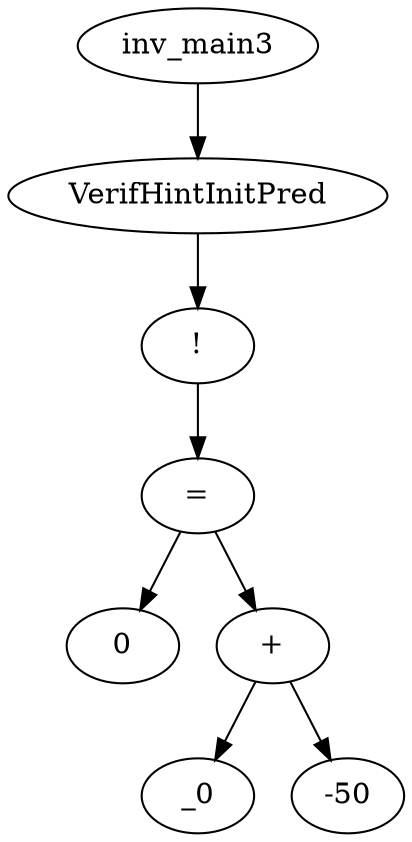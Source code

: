 digraph dag {
0 [label="inv_main3"];
1 [label="VerifHintInitPred"];
2 [label="!"];
3 [label="="];
4 [label="0"];
5 [label="+"];
6 [label="_0"];
7 [label="-50"];
0->1
1->2
2->3
3->5
3 -> 4
5->7
5 -> 6
}
